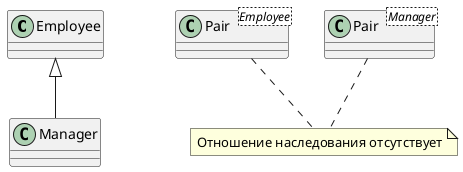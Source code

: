 @startuml
'https://plantuml.com/class-diagram

Employee <|-- Manager

class "Pair<Employee>" as Pair1
class "Pair<Manager>" as Pair2
note "Отношение наследования отсутствует" as N1

Pair1..N1
Pair2..N1

@enduml